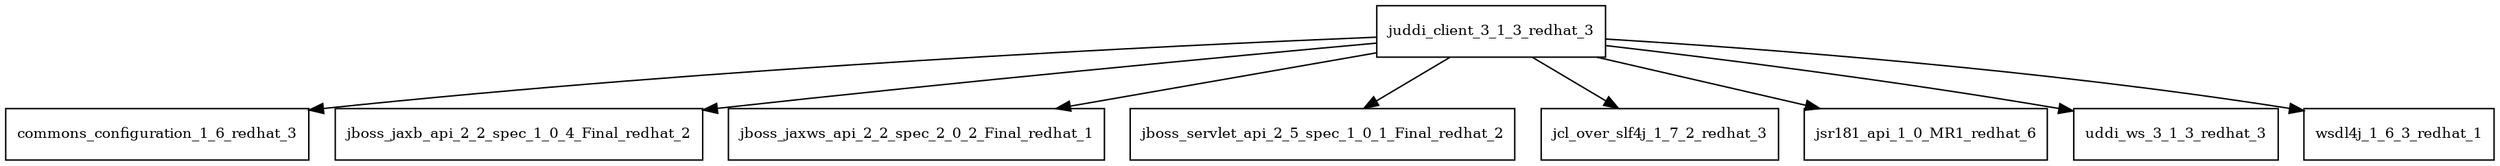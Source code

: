 digraph juddi_client_3_1_3_redhat_3_dependencies {
  node [shape = box, fontsize=10.0];
  juddi_client_3_1_3_redhat_3 -> commons_configuration_1_6_redhat_3;
  juddi_client_3_1_3_redhat_3 -> jboss_jaxb_api_2_2_spec_1_0_4_Final_redhat_2;
  juddi_client_3_1_3_redhat_3 -> jboss_jaxws_api_2_2_spec_2_0_2_Final_redhat_1;
  juddi_client_3_1_3_redhat_3 -> jboss_servlet_api_2_5_spec_1_0_1_Final_redhat_2;
  juddi_client_3_1_3_redhat_3 -> jcl_over_slf4j_1_7_2_redhat_3;
  juddi_client_3_1_3_redhat_3 -> jsr181_api_1_0_MR1_redhat_6;
  juddi_client_3_1_3_redhat_3 -> uddi_ws_3_1_3_redhat_3;
  juddi_client_3_1_3_redhat_3 -> wsdl4j_1_6_3_redhat_1;
}
